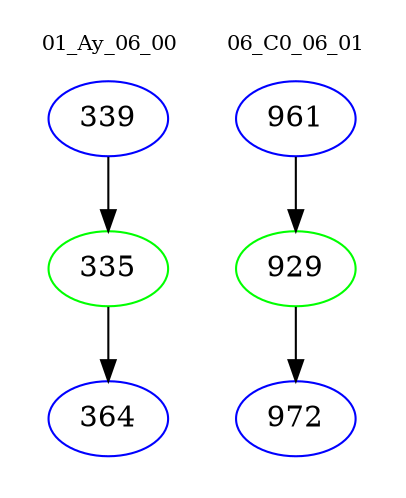 digraph{
subgraph cluster_0 {
color = white
label = "01_Ay_06_00";
fontsize=10;
T0_339 [label="339", color="blue"]
T0_339 -> T0_335 [color="black"]
T0_335 [label="335", color="green"]
T0_335 -> T0_364 [color="black"]
T0_364 [label="364", color="blue"]
}
subgraph cluster_1 {
color = white
label = "06_C0_06_01";
fontsize=10;
T1_961 [label="961", color="blue"]
T1_961 -> T1_929 [color="black"]
T1_929 [label="929", color="green"]
T1_929 -> T1_972 [color="black"]
T1_972 [label="972", color="blue"]
}
}

